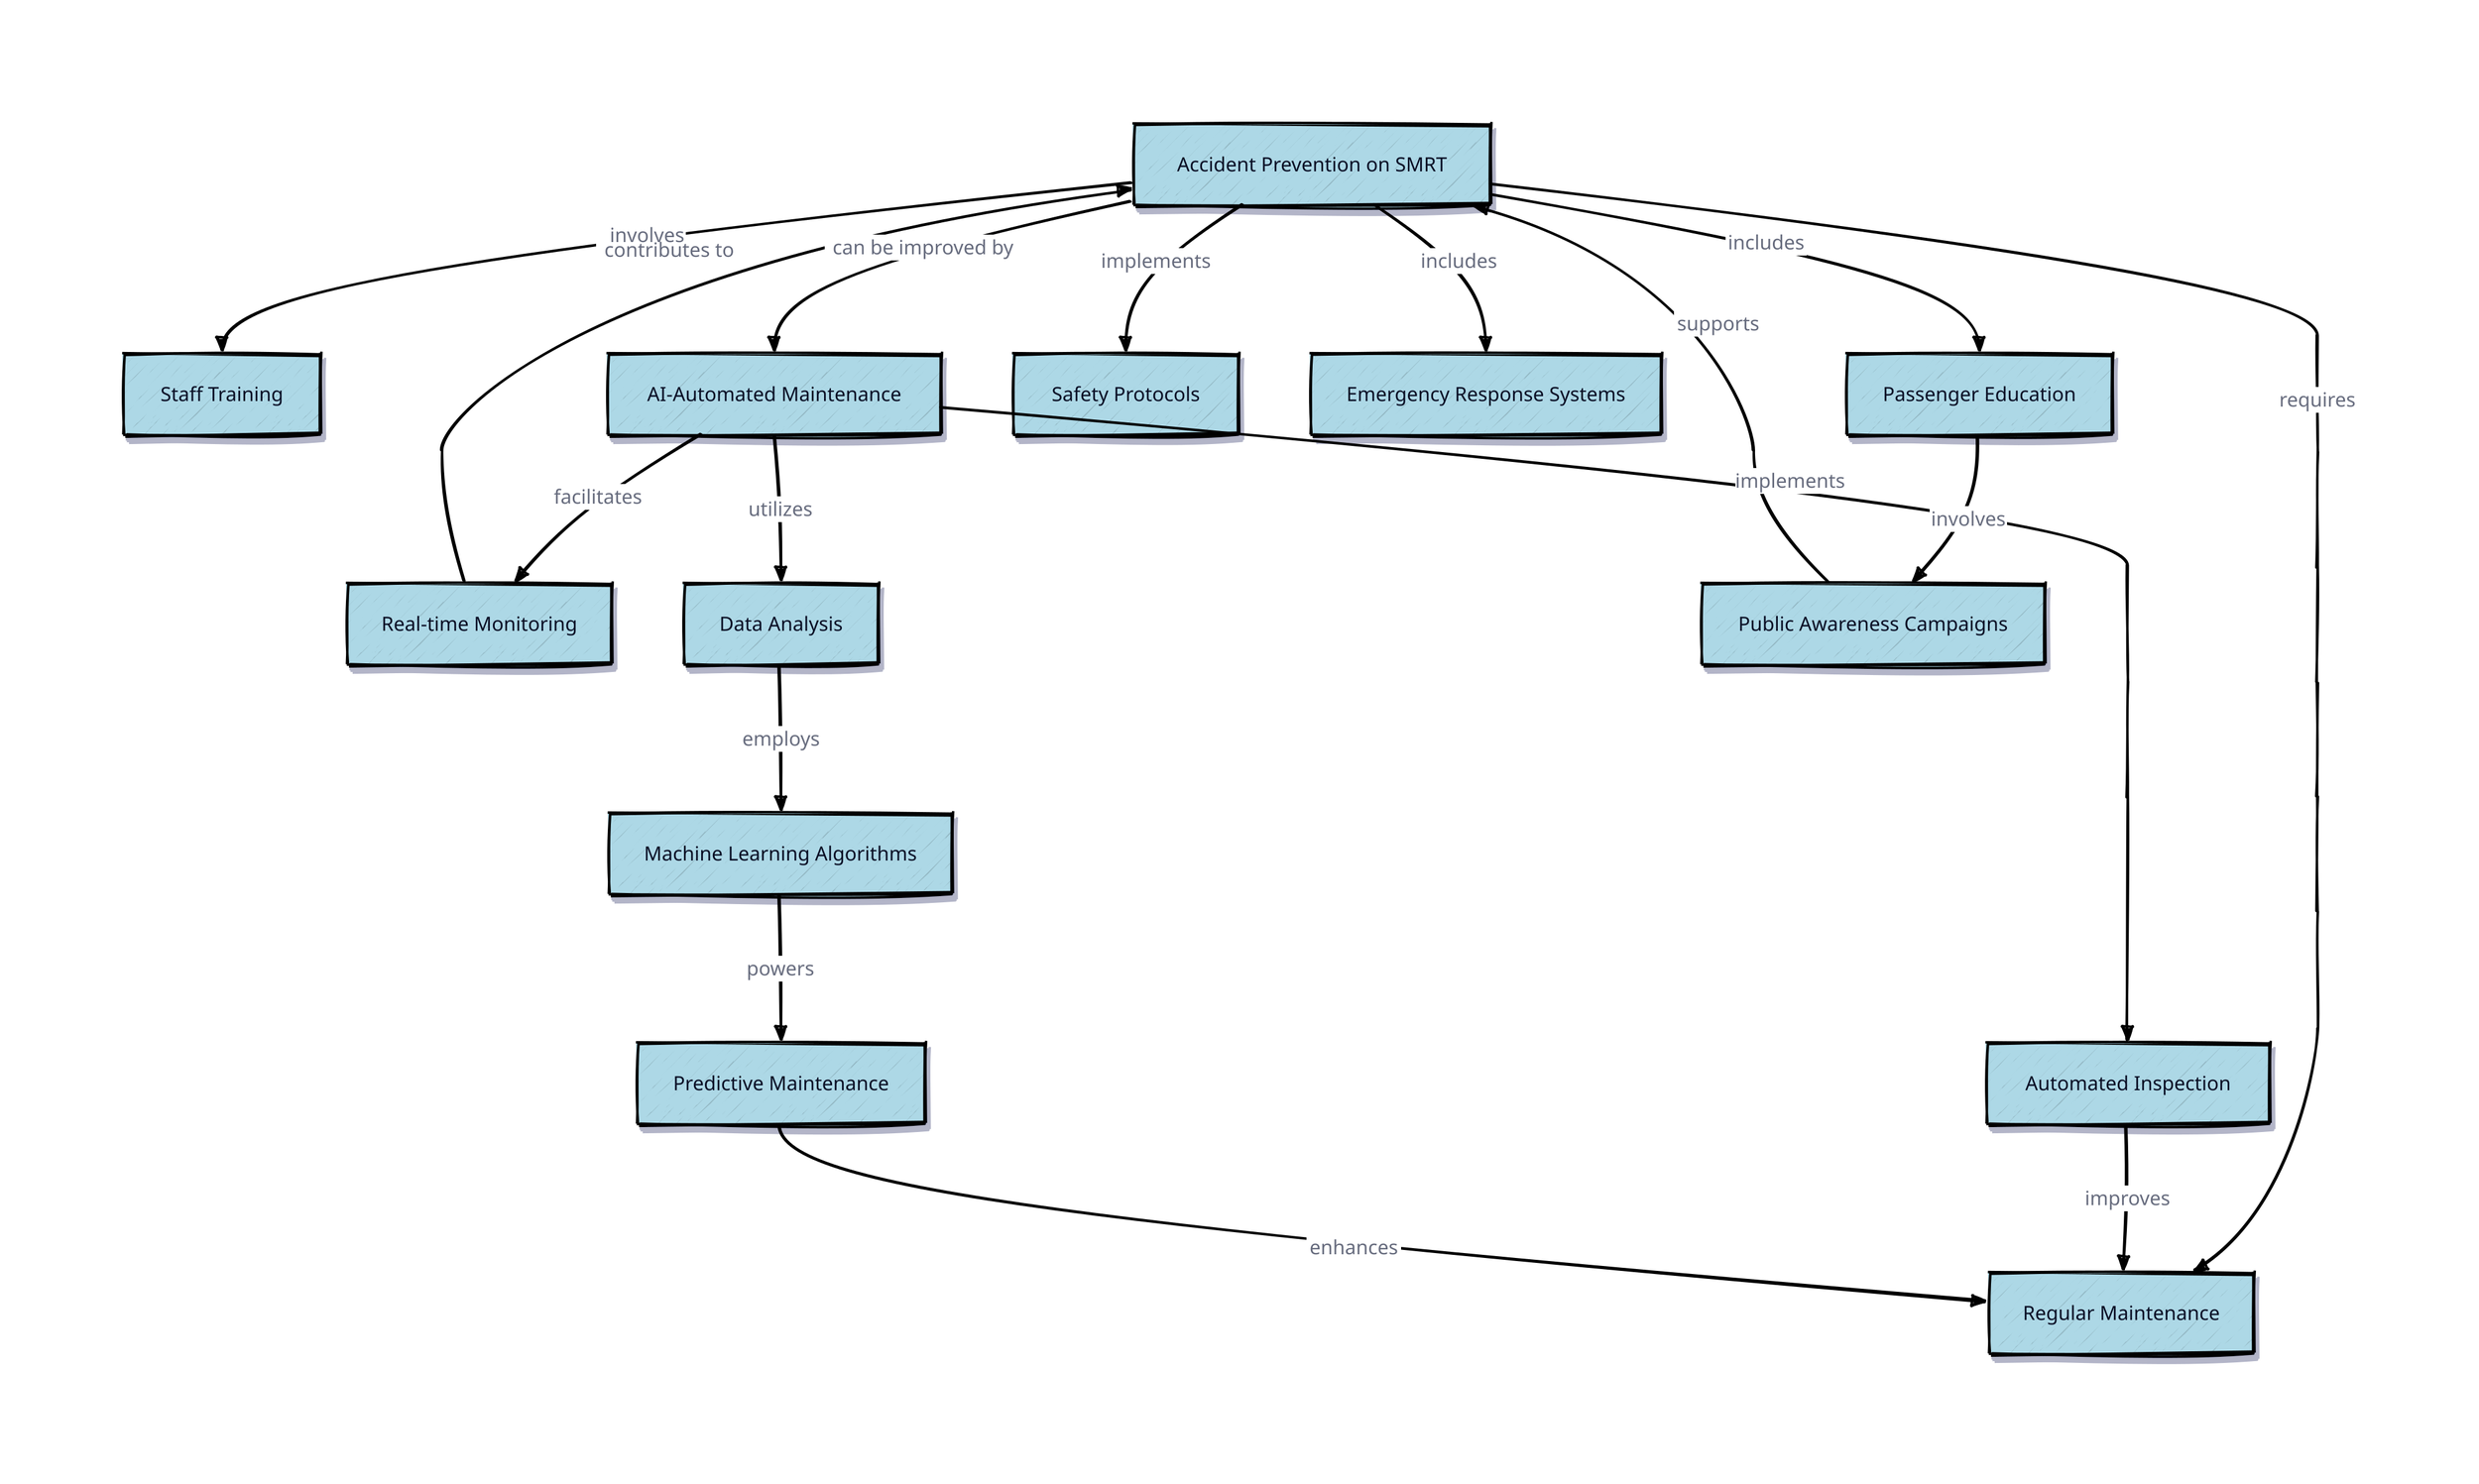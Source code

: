 
vars: {
  d2-config: {
    sketch: true
  }
}
classes: {
  process: {
    label: ""
    shape: rectangle
    style: {
      fill: lightblue
      shadow: true
    }
  }
}

Accident_Prevention_on_SMRT.class: process
Accident_Prevention_on_SMRT.label: "Accident Prevention on SMRT"
Accident_Prevention_on_SMRT: {
  style: {
    opacity: 1
    stroke: "black"
    stroke-width: 2
    shadow: true
  }
}
Staff_Training.class: process
Staff_Training.label: "Staff Training"
Staff_Training: {
  style: {
    opacity: 1
    stroke: "black"
    stroke-width: 2
    shadow: true
  }
}
Passenger_Education.class: process
Passenger_Education.label: "Passenger Education"
Passenger_Education: {
  style: {
    opacity: 1
    stroke: "black"
    stroke-width: 2
    shadow: true
  }
}
AI-Automated_Maintenance.class: process
AI-Automated_Maintenance.label: "AI-Automated Maintenance"
AI-Automated_Maintenance: {
  style: {
    opacity: 1
    stroke: "black"
    stroke-width: 2
    shadow: true
  }
}
Real-time_Monitoring.class: process
Real-time_Monitoring.label: "Real-time Monitoring"
Real-time_Monitoring: {
  style: {
    opacity: 1
    stroke: "black"
    stroke-width: 2
    shadow: true
  }
}
Data_Analysis.class: process
Data_Analysis.label: "Data Analysis"
Data_Analysis: {
  style: {
    opacity: 1
    stroke: "black"
    stroke-width: 2
    shadow: true
  }
}
Machine_Learning_Algorithms.class: process
Machine_Learning_Algorithms.label: "Machine Learning Algorithms"
Machine_Learning_Algorithms: {
  style: {
    opacity: 1
    stroke: "black"
    stroke-width: 2
    shadow: true
  }
}
Automated_Inspection.class: process
Automated_Inspection.label: "Automated Inspection"
Automated_Inspection: {
  style: {
    opacity: 1
    stroke: "black"
    stroke-width: 2
    shadow: true
  }
}
Predictive_Maintenance.class: process
Predictive_Maintenance.label: "Predictive Maintenance"
Predictive_Maintenance: {
  style: {
    opacity: 1
    stroke: "black"
    stroke-width: 2
    shadow: true
  }
}
Regular_Maintenance.class: process
Regular_Maintenance.label: "Regular Maintenance"
Regular_Maintenance: {
  style: {
    opacity: 1
    stroke: "black"
    stroke-width: 2
    shadow: true
  }
}
Safety_Protocols.class: process
Safety_Protocols.label: "Safety Protocols"
Safety_Protocols: {
  style: {
    opacity: 1
    stroke: "black"
    stroke-width: 2
    shadow: true
  }
}
Emergency_Response_Systems.class: process
Emergency_Response_Systems.label: "Emergency Response Systems"
Emergency_Response_Systems: {
  style: {
    opacity: 1
    stroke: "black"
    stroke-width: 2
    shadow: true
  }
}
Public_Awareness_Campaigns.class: process
Public_Awareness_Campaigns.label: "Public Awareness Campaigns"
Public_Awareness_Campaigns: {
  style: {
    opacity: 1
    stroke: "black"
    stroke-width: 2
    shadow: true
  }
}
Accident_Prevention_on_SMRT -> Staff_Training: {
  label: "involves"
  style.stroke: black
  style.opacity: 1
  style.stroke-width: 2
}
Accident_Prevention_on_SMRT -> Passenger_Education: {
  label: "includes"
  style.stroke: black
  style.opacity: 1
  style.stroke-width: 2
}
Accident_Prevention_on_SMRT -> AI-Automated_Maintenance: {
  label: "can be improved by"
  style.stroke: black
  style.opacity: 1
  style.stroke-width: 2
}
Accident_Prevention_on_SMRT -> Regular_Maintenance: {
  label: "requires"
  style.stroke: black
  style.opacity: 1
  style.stroke-width: 2
}
Accident_Prevention_on_SMRT -> Safety_Protocols: {
  label: "implements"
  style.stroke: black
  style.opacity: 1
  style.stroke-width: 2
}
Accident_Prevention_on_SMRT -> Emergency_Response_Systems: {
  label: "includes"
  style.stroke: black
  style.opacity: 1
  style.stroke-width: 2
}
Passenger_Education -> Public_Awareness_Campaigns: {
  label: "involves"
  style.stroke: black
  style.opacity: 1
  style.stroke-width: 2
}
AI-Automated_Maintenance -> Real-time_Monitoring: {
  label: "facilitates"
  style.stroke: black
  style.opacity: 1
  style.stroke-width: 2
}
AI-Automated_Maintenance -> Data_Analysis: {
  label: "utilizes"
  style.stroke: black
  style.opacity: 1
  style.stroke-width: 2
}
AI-Automated_Maintenance -> Automated_Inspection: {
  label: "implements"
  style.stroke: black
  style.opacity: 1
  style.stroke-width: 2
}
Real-time_Monitoring -> Accident_Prevention_on_SMRT: {
  label: "contributes to"
  style.stroke: black
  style.opacity: 1
  style.stroke-width: 2
}
Data_Analysis -> Machine_Learning_Algorithms: {
  label: "employs"
  style.stroke: black
  style.opacity: 1
  style.stroke-width: 2
}
Machine_Learning_Algorithms -> Predictive_Maintenance: {
  label: "powers"
  style.stroke: black
  style.opacity: 1
  style.stroke-width: 2
}
Automated_Inspection -> Regular_Maintenance: {
  label: "improves"
  style.stroke: black
  style.opacity: 1
  style.stroke-width: 2
}
Predictive_Maintenance -> Regular_Maintenance: {
  label: "enhances"
  style.stroke: black
  style.opacity: 1
  style.stroke-width: 2
}
Public_Awareness_Campaigns -> Accident_Prevention_on_SMRT: {
  label: "supports"
  style.stroke: black
  style.opacity: 1
  style.stroke-width: 2
}